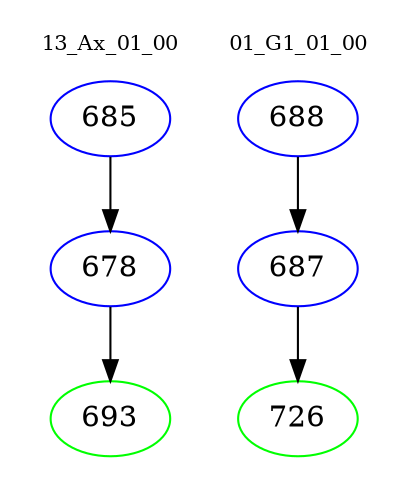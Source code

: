 digraph{
subgraph cluster_0 {
color = white
label = "13_Ax_01_00";
fontsize=10;
T0_685 [label="685", color="blue"]
T0_685 -> T0_678 [color="black"]
T0_678 [label="678", color="blue"]
T0_678 -> T0_693 [color="black"]
T0_693 [label="693", color="green"]
}
subgraph cluster_1 {
color = white
label = "01_G1_01_00";
fontsize=10;
T1_688 [label="688", color="blue"]
T1_688 -> T1_687 [color="black"]
T1_687 [label="687", color="blue"]
T1_687 -> T1_726 [color="black"]
T1_726 [label="726", color="green"]
}
}
